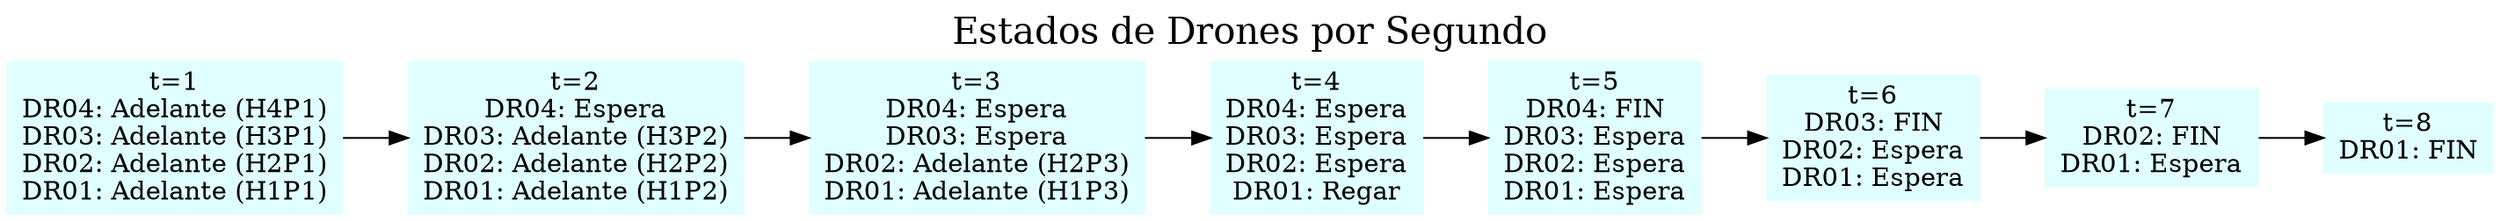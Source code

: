 digraph EstadosDrones {
  label="Estados de Drones por Segundo";
  labelloc="t";
  fontsize=20;
  node [shape=box, style=filled, color=lightcyan];
  rankdir=LR;
  "t=1" [label="t=1\nDR04: Adelante (H4P1)\nDR03: Adelante (H3P1)\nDR02: Adelante (H2P1)\nDR01: Adelante (H1P1)"];
  "t=2" [label="t=2\nDR04: Espera\nDR03: Adelante (H3P2)\nDR02: Adelante (H2P2)\nDR01: Adelante (H1P2)"];
  "t=3" [label="t=3\nDR04: Espera\nDR03: Espera\nDR02: Adelante (H2P3)\nDR01: Adelante (H1P3)"];
  "t=4" [label="t=4\nDR04: Espera\nDR03: Espera\nDR02: Espera\nDR01: Regar"];
  "t=5" [label="t=5\nDR04: FIN\nDR03: Espera\nDR02: Espera\nDR01: Espera"];
  "t=6" [label="t=6\nDR03: FIN\nDR02: Espera\nDR01: Espera"];
  "t=7" [label="t=7\nDR02: FIN\nDR01: Espera"];
  "t=8" [label="t=8\nDR01: FIN"];
  "t=1" -> "t=2";
  "t=2" -> "t=3";
  "t=3" -> "t=4";
  "t=4" -> "t=5";
  "t=5" -> "t=6";
  "t=6" -> "t=7";
  "t=7" -> "t=8";
}
